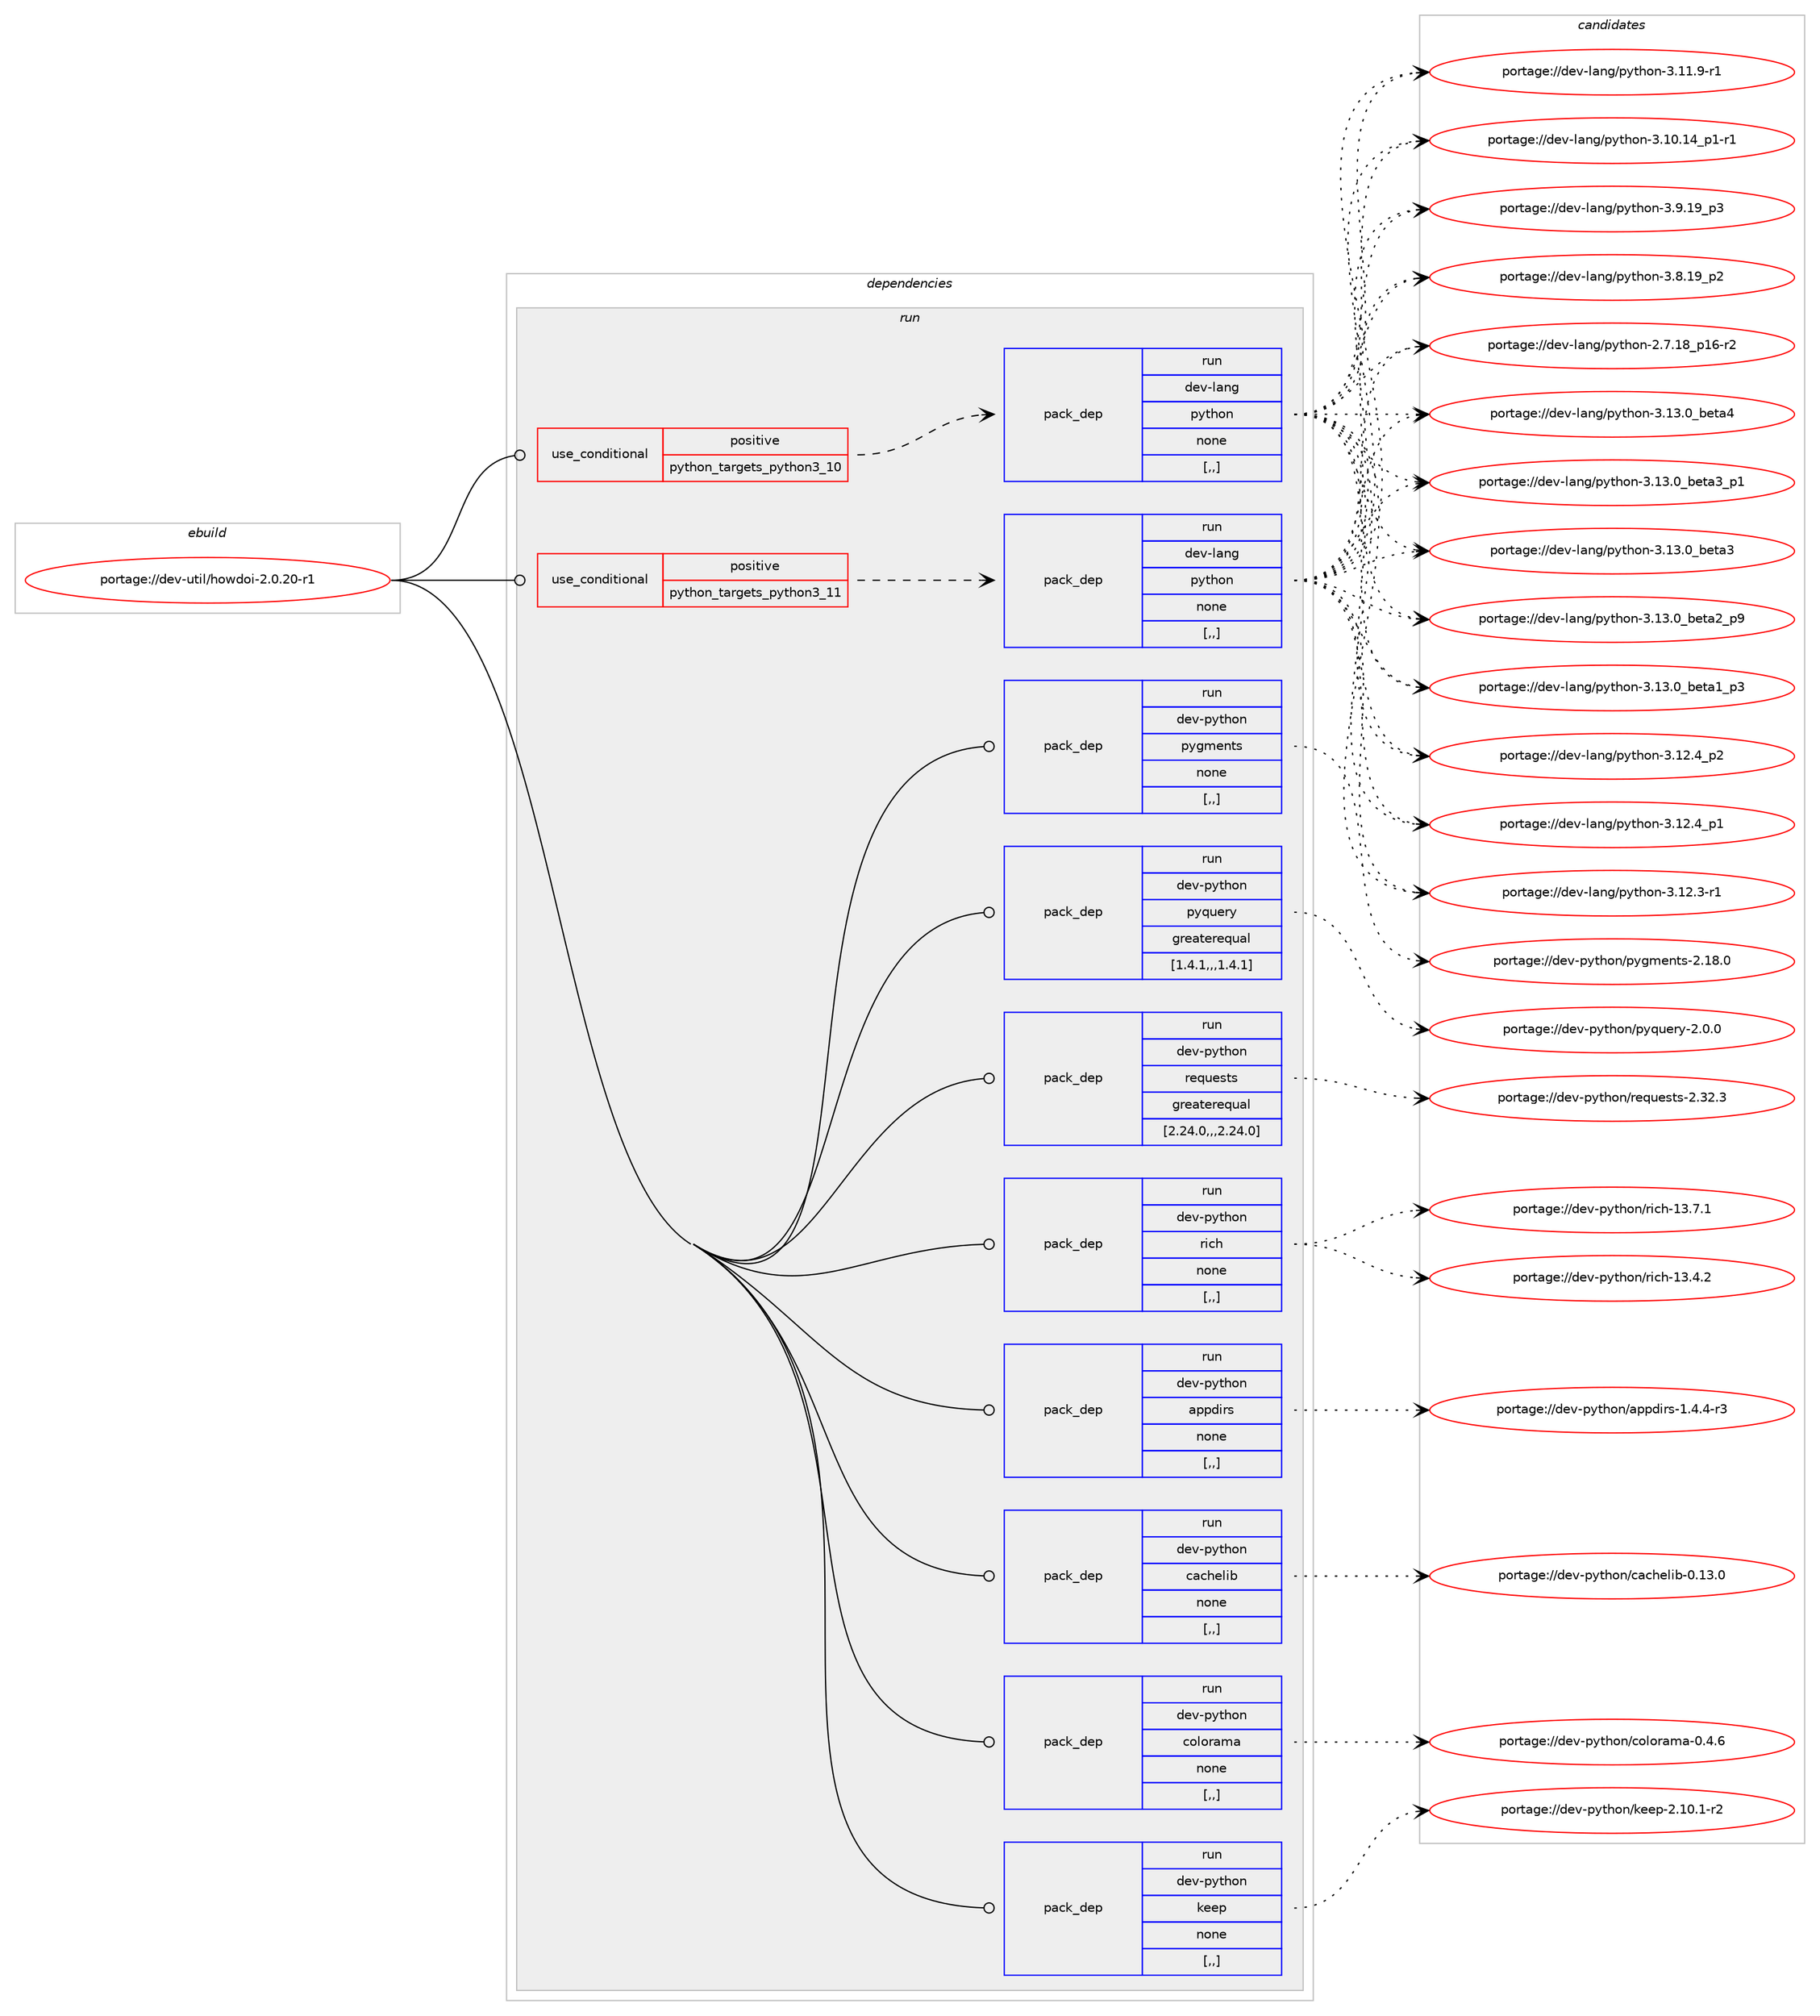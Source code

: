 digraph prolog {

# *************
# Graph options
# *************

newrank=true;
concentrate=true;
compound=true;
graph [rankdir=LR,fontname=Helvetica,fontsize=10,ranksep=1.5];#, ranksep=2.5, nodesep=0.2];
edge  [arrowhead=vee];
node  [fontname=Helvetica,fontsize=10];

# **********
# The ebuild
# **********

subgraph cluster_leftcol {
color=gray;
label=<<i>ebuild</i>>;
id [label="portage://dev-util/howdoi-2.0.20-r1", color=red, width=4, href="../dev-util/howdoi-2.0.20-r1.svg"];
}

# ****************
# The dependencies
# ****************

subgraph cluster_midcol {
color=gray;
label=<<i>dependencies</i>>;
subgraph cluster_compile {
fillcolor="#eeeeee";
style=filled;
label=<<i>compile</i>>;
}
subgraph cluster_compileandrun {
fillcolor="#eeeeee";
style=filled;
label=<<i>compile and run</i>>;
}
subgraph cluster_run {
fillcolor="#eeeeee";
style=filled;
label=<<i>run</i>>;
subgraph cond60700 {
dependency215324 [label=<<TABLE BORDER="0" CELLBORDER="1" CELLSPACING="0" CELLPADDING="4"><TR><TD ROWSPAN="3" CELLPADDING="10">use_conditional</TD></TR><TR><TD>positive</TD></TR><TR><TD>python_targets_python3_10</TD></TR></TABLE>>, shape=none, color=red];
subgraph pack153214 {
dependency215325 [label=<<TABLE BORDER="0" CELLBORDER="1" CELLSPACING="0" CELLPADDING="4" WIDTH="220"><TR><TD ROWSPAN="6" CELLPADDING="30">pack_dep</TD></TR><TR><TD WIDTH="110">run</TD></TR><TR><TD>dev-lang</TD></TR><TR><TD>python</TD></TR><TR><TD>none</TD></TR><TR><TD>[,,]</TD></TR></TABLE>>, shape=none, color=blue];
}
dependency215324:e -> dependency215325:w [weight=20,style="dashed",arrowhead="vee"];
}
id:e -> dependency215324:w [weight=20,style="solid",arrowhead="odot"];
subgraph cond60701 {
dependency215326 [label=<<TABLE BORDER="0" CELLBORDER="1" CELLSPACING="0" CELLPADDING="4"><TR><TD ROWSPAN="3" CELLPADDING="10">use_conditional</TD></TR><TR><TD>positive</TD></TR><TR><TD>python_targets_python3_11</TD></TR></TABLE>>, shape=none, color=red];
subgraph pack153215 {
dependency215327 [label=<<TABLE BORDER="0" CELLBORDER="1" CELLSPACING="0" CELLPADDING="4" WIDTH="220"><TR><TD ROWSPAN="6" CELLPADDING="30">pack_dep</TD></TR><TR><TD WIDTH="110">run</TD></TR><TR><TD>dev-lang</TD></TR><TR><TD>python</TD></TR><TR><TD>none</TD></TR><TR><TD>[,,]</TD></TR></TABLE>>, shape=none, color=blue];
}
dependency215326:e -> dependency215327:w [weight=20,style="dashed",arrowhead="vee"];
}
id:e -> dependency215326:w [weight=20,style="solid",arrowhead="odot"];
subgraph pack153216 {
dependency215328 [label=<<TABLE BORDER="0" CELLBORDER="1" CELLSPACING="0" CELLPADDING="4" WIDTH="220"><TR><TD ROWSPAN="6" CELLPADDING="30">pack_dep</TD></TR><TR><TD WIDTH="110">run</TD></TR><TR><TD>dev-python</TD></TR><TR><TD>appdirs</TD></TR><TR><TD>none</TD></TR><TR><TD>[,,]</TD></TR></TABLE>>, shape=none, color=blue];
}
id:e -> dependency215328:w [weight=20,style="solid",arrowhead="odot"];
subgraph pack153217 {
dependency215329 [label=<<TABLE BORDER="0" CELLBORDER="1" CELLSPACING="0" CELLPADDING="4" WIDTH="220"><TR><TD ROWSPAN="6" CELLPADDING="30">pack_dep</TD></TR><TR><TD WIDTH="110">run</TD></TR><TR><TD>dev-python</TD></TR><TR><TD>cachelib</TD></TR><TR><TD>none</TD></TR><TR><TD>[,,]</TD></TR></TABLE>>, shape=none, color=blue];
}
id:e -> dependency215329:w [weight=20,style="solid",arrowhead="odot"];
subgraph pack153218 {
dependency215330 [label=<<TABLE BORDER="0" CELLBORDER="1" CELLSPACING="0" CELLPADDING="4" WIDTH="220"><TR><TD ROWSPAN="6" CELLPADDING="30">pack_dep</TD></TR><TR><TD WIDTH="110">run</TD></TR><TR><TD>dev-python</TD></TR><TR><TD>colorama</TD></TR><TR><TD>none</TD></TR><TR><TD>[,,]</TD></TR></TABLE>>, shape=none, color=blue];
}
id:e -> dependency215330:w [weight=20,style="solid",arrowhead="odot"];
subgraph pack153219 {
dependency215331 [label=<<TABLE BORDER="0" CELLBORDER="1" CELLSPACING="0" CELLPADDING="4" WIDTH="220"><TR><TD ROWSPAN="6" CELLPADDING="30">pack_dep</TD></TR><TR><TD WIDTH="110">run</TD></TR><TR><TD>dev-python</TD></TR><TR><TD>keep</TD></TR><TR><TD>none</TD></TR><TR><TD>[,,]</TD></TR></TABLE>>, shape=none, color=blue];
}
id:e -> dependency215331:w [weight=20,style="solid",arrowhead="odot"];
subgraph pack153220 {
dependency215332 [label=<<TABLE BORDER="0" CELLBORDER="1" CELLSPACING="0" CELLPADDING="4" WIDTH="220"><TR><TD ROWSPAN="6" CELLPADDING="30">pack_dep</TD></TR><TR><TD WIDTH="110">run</TD></TR><TR><TD>dev-python</TD></TR><TR><TD>pygments</TD></TR><TR><TD>none</TD></TR><TR><TD>[,,]</TD></TR></TABLE>>, shape=none, color=blue];
}
id:e -> dependency215332:w [weight=20,style="solid",arrowhead="odot"];
subgraph pack153221 {
dependency215333 [label=<<TABLE BORDER="0" CELLBORDER="1" CELLSPACING="0" CELLPADDING="4" WIDTH="220"><TR><TD ROWSPAN="6" CELLPADDING="30">pack_dep</TD></TR><TR><TD WIDTH="110">run</TD></TR><TR><TD>dev-python</TD></TR><TR><TD>pyquery</TD></TR><TR><TD>greaterequal</TD></TR><TR><TD>[1.4.1,,,1.4.1]</TD></TR></TABLE>>, shape=none, color=blue];
}
id:e -> dependency215333:w [weight=20,style="solid",arrowhead="odot"];
subgraph pack153222 {
dependency215334 [label=<<TABLE BORDER="0" CELLBORDER="1" CELLSPACING="0" CELLPADDING="4" WIDTH="220"><TR><TD ROWSPAN="6" CELLPADDING="30">pack_dep</TD></TR><TR><TD WIDTH="110">run</TD></TR><TR><TD>dev-python</TD></TR><TR><TD>requests</TD></TR><TR><TD>greaterequal</TD></TR><TR><TD>[2.24.0,,,2.24.0]</TD></TR></TABLE>>, shape=none, color=blue];
}
id:e -> dependency215334:w [weight=20,style="solid",arrowhead="odot"];
subgraph pack153223 {
dependency215335 [label=<<TABLE BORDER="0" CELLBORDER="1" CELLSPACING="0" CELLPADDING="4" WIDTH="220"><TR><TD ROWSPAN="6" CELLPADDING="30">pack_dep</TD></TR><TR><TD WIDTH="110">run</TD></TR><TR><TD>dev-python</TD></TR><TR><TD>rich</TD></TR><TR><TD>none</TD></TR><TR><TD>[,,]</TD></TR></TABLE>>, shape=none, color=blue];
}
id:e -> dependency215335:w [weight=20,style="solid",arrowhead="odot"];
}
}

# **************
# The candidates
# **************

subgraph cluster_choices {
rank=same;
color=gray;
label=<<i>candidates</i>>;

subgraph choice153214 {
color=black;
nodesep=1;
choice1001011184510897110103471121211161041111104551464951464895981011169752 [label="portage://dev-lang/python-3.13.0_beta4", color=red, width=4,href="../dev-lang/python-3.13.0_beta4.svg"];
choice10010111845108971101034711212111610411111045514649514648959810111697519511249 [label="portage://dev-lang/python-3.13.0_beta3_p1", color=red, width=4,href="../dev-lang/python-3.13.0_beta3_p1.svg"];
choice1001011184510897110103471121211161041111104551464951464895981011169751 [label="portage://dev-lang/python-3.13.0_beta3", color=red, width=4,href="../dev-lang/python-3.13.0_beta3.svg"];
choice10010111845108971101034711212111610411111045514649514648959810111697509511257 [label="portage://dev-lang/python-3.13.0_beta2_p9", color=red, width=4,href="../dev-lang/python-3.13.0_beta2_p9.svg"];
choice10010111845108971101034711212111610411111045514649514648959810111697499511251 [label="portage://dev-lang/python-3.13.0_beta1_p3", color=red, width=4,href="../dev-lang/python-3.13.0_beta1_p3.svg"];
choice100101118451089711010347112121116104111110455146495046529511250 [label="portage://dev-lang/python-3.12.4_p2", color=red, width=4,href="../dev-lang/python-3.12.4_p2.svg"];
choice100101118451089711010347112121116104111110455146495046529511249 [label="portage://dev-lang/python-3.12.4_p1", color=red, width=4,href="../dev-lang/python-3.12.4_p1.svg"];
choice100101118451089711010347112121116104111110455146495046514511449 [label="portage://dev-lang/python-3.12.3-r1", color=red, width=4,href="../dev-lang/python-3.12.3-r1.svg"];
choice100101118451089711010347112121116104111110455146494946574511449 [label="portage://dev-lang/python-3.11.9-r1", color=red, width=4,href="../dev-lang/python-3.11.9-r1.svg"];
choice100101118451089711010347112121116104111110455146494846495295112494511449 [label="portage://dev-lang/python-3.10.14_p1-r1", color=red, width=4,href="../dev-lang/python-3.10.14_p1-r1.svg"];
choice100101118451089711010347112121116104111110455146574649579511251 [label="portage://dev-lang/python-3.9.19_p3", color=red, width=4,href="../dev-lang/python-3.9.19_p3.svg"];
choice100101118451089711010347112121116104111110455146564649579511250 [label="portage://dev-lang/python-3.8.19_p2", color=red, width=4,href="../dev-lang/python-3.8.19_p2.svg"];
choice100101118451089711010347112121116104111110455046554649569511249544511450 [label="portage://dev-lang/python-2.7.18_p16-r2", color=red, width=4,href="../dev-lang/python-2.7.18_p16-r2.svg"];
dependency215325:e -> choice1001011184510897110103471121211161041111104551464951464895981011169752:w [style=dotted,weight="100"];
dependency215325:e -> choice10010111845108971101034711212111610411111045514649514648959810111697519511249:w [style=dotted,weight="100"];
dependency215325:e -> choice1001011184510897110103471121211161041111104551464951464895981011169751:w [style=dotted,weight="100"];
dependency215325:e -> choice10010111845108971101034711212111610411111045514649514648959810111697509511257:w [style=dotted,weight="100"];
dependency215325:e -> choice10010111845108971101034711212111610411111045514649514648959810111697499511251:w [style=dotted,weight="100"];
dependency215325:e -> choice100101118451089711010347112121116104111110455146495046529511250:w [style=dotted,weight="100"];
dependency215325:e -> choice100101118451089711010347112121116104111110455146495046529511249:w [style=dotted,weight="100"];
dependency215325:e -> choice100101118451089711010347112121116104111110455146495046514511449:w [style=dotted,weight="100"];
dependency215325:e -> choice100101118451089711010347112121116104111110455146494946574511449:w [style=dotted,weight="100"];
dependency215325:e -> choice100101118451089711010347112121116104111110455146494846495295112494511449:w [style=dotted,weight="100"];
dependency215325:e -> choice100101118451089711010347112121116104111110455146574649579511251:w [style=dotted,weight="100"];
dependency215325:e -> choice100101118451089711010347112121116104111110455146564649579511250:w [style=dotted,weight="100"];
dependency215325:e -> choice100101118451089711010347112121116104111110455046554649569511249544511450:w [style=dotted,weight="100"];
}
subgraph choice153215 {
color=black;
nodesep=1;
choice1001011184510897110103471121211161041111104551464951464895981011169752 [label="portage://dev-lang/python-3.13.0_beta4", color=red, width=4,href="../dev-lang/python-3.13.0_beta4.svg"];
choice10010111845108971101034711212111610411111045514649514648959810111697519511249 [label="portage://dev-lang/python-3.13.0_beta3_p1", color=red, width=4,href="../dev-lang/python-3.13.0_beta3_p1.svg"];
choice1001011184510897110103471121211161041111104551464951464895981011169751 [label="portage://dev-lang/python-3.13.0_beta3", color=red, width=4,href="../dev-lang/python-3.13.0_beta3.svg"];
choice10010111845108971101034711212111610411111045514649514648959810111697509511257 [label="portage://dev-lang/python-3.13.0_beta2_p9", color=red, width=4,href="../dev-lang/python-3.13.0_beta2_p9.svg"];
choice10010111845108971101034711212111610411111045514649514648959810111697499511251 [label="portage://dev-lang/python-3.13.0_beta1_p3", color=red, width=4,href="../dev-lang/python-3.13.0_beta1_p3.svg"];
choice100101118451089711010347112121116104111110455146495046529511250 [label="portage://dev-lang/python-3.12.4_p2", color=red, width=4,href="../dev-lang/python-3.12.4_p2.svg"];
choice100101118451089711010347112121116104111110455146495046529511249 [label="portage://dev-lang/python-3.12.4_p1", color=red, width=4,href="../dev-lang/python-3.12.4_p1.svg"];
choice100101118451089711010347112121116104111110455146495046514511449 [label="portage://dev-lang/python-3.12.3-r1", color=red, width=4,href="../dev-lang/python-3.12.3-r1.svg"];
choice100101118451089711010347112121116104111110455146494946574511449 [label="portage://dev-lang/python-3.11.9-r1", color=red, width=4,href="../dev-lang/python-3.11.9-r1.svg"];
choice100101118451089711010347112121116104111110455146494846495295112494511449 [label="portage://dev-lang/python-3.10.14_p1-r1", color=red, width=4,href="../dev-lang/python-3.10.14_p1-r1.svg"];
choice100101118451089711010347112121116104111110455146574649579511251 [label="portage://dev-lang/python-3.9.19_p3", color=red, width=4,href="../dev-lang/python-3.9.19_p3.svg"];
choice100101118451089711010347112121116104111110455146564649579511250 [label="portage://dev-lang/python-3.8.19_p2", color=red, width=4,href="../dev-lang/python-3.8.19_p2.svg"];
choice100101118451089711010347112121116104111110455046554649569511249544511450 [label="portage://dev-lang/python-2.7.18_p16-r2", color=red, width=4,href="../dev-lang/python-2.7.18_p16-r2.svg"];
dependency215327:e -> choice1001011184510897110103471121211161041111104551464951464895981011169752:w [style=dotted,weight="100"];
dependency215327:e -> choice10010111845108971101034711212111610411111045514649514648959810111697519511249:w [style=dotted,weight="100"];
dependency215327:e -> choice1001011184510897110103471121211161041111104551464951464895981011169751:w [style=dotted,weight="100"];
dependency215327:e -> choice10010111845108971101034711212111610411111045514649514648959810111697509511257:w [style=dotted,weight="100"];
dependency215327:e -> choice10010111845108971101034711212111610411111045514649514648959810111697499511251:w [style=dotted,weight="100"];
dependency215327:e -> choice100101118451089711010347112121116104111110455146495046529511250:w [style=dotted,weight="100"];
dependency215327:e -> choice100101118451089711010347112121116104111110455146495046529511249:w [style=dotted,weight="100"];
dependency215327:e -> choice100101118451089711010347112121116104111110455146495046514511449:w [style=dotted,weight="100"];
dependency215327:e -> choice100101118451089711010347112121116104111110455146494946574511449:w [style=dotted,weight="100"];
dependency215327:e -> choice100101118451089711010347112121116104111110455146494846495295112494511449:w [style=dotted,weight="100"];
dependency215327:e -> choice100101118451089711010347112121116104111110455146574649579511251:w [style=dotted,weight="100"];
dependency215327:e -> choice100101118451089711010347112121116104111110455146564649579511250:w [style=dotted,weight="100"];
dependency215327:e -> choice100101118451089711010347112121116104111110455046554649569511249544511450:w [style=dotted,weight="100"];
}
subgraph choice153216 {
color=black;
nodesep=1;
choice1001011184511212111610411111047971121121001051141154549465246524511451 [label="portage://dev-python/appdirs-1.4.4-r3", color=red, width=4,href="../dev-python/appdirs-1.4.4-r3.svg"];
dependency215328:e -> choice1001011184511212111610411111047971121121001051141154549465246524511451:w [style=dotted,weight="100"];
}
subgraph choice153217 {
color=black;
nodesep=1;
choice10010111845112121116104111110479997991041011081059845484649514648 [label="portage://dev-python/cachelib-0.13.0", color=red, width=4,href="../dev-python/cachelib-0.13.0.svg"];
dependency215329:e -> choice10010111845112121116104111110479997991041011081059845484649514648:w [style=dotted,weight="100"];
}
subgraph choice153218 {
color=black;
nodesep=1;
choice1001011184511212111610411111047991111081111149710997454846524654 [label="portage://dev-python/colorama-0.4.6", color=red, width=4,href="../dev-python/colorama-0.4.6.svg"];
dependency215330:e -> choice1001011184511212111610411111047991111081111149710997454846524654:w [style=dotted,weight="100"];
}
subgraph choice153219 {
color=black;
nodesep=1;
choice1001011184511212111610411111047107101101112455046494846494511450 [label="portage://dev-python/keep-2.10.1-r2", color=red, width=4,href="../dev-python/keep-2.10.1-r2.svg"];
dependency215331:e -> choice1001011184511212111610411111047107101101112455046494846494511450:w [style=dotted,weight="100"];
}
subgraph choice153220 {
color=black;
nodesep=1;
choice100101118451121211161041111104711212110310910111011611545504649564648 [label="portage://dev-python/pygments-2.18.0", color=red, width=4,href="../dev-python/pygments-2.18.0.svg"];
dependency215332:e -> choice100101118451121211161041111104711212110310910111011611545504649564648:w [style=dotted,weight="100"];
}
subgraph choice153221 {
color=black;
nodesep=1;
choice1001011184511212111610411111047112121113117101114121455046484648 [label="portage://dev-python/pyquery-2.0.0", color=red, width=4,href="../dev-python/pyquery-2.0.0.svg"];
dependency215333:e -> choice1001011184511212111610411111047112121113117101114121455046484648:w [style=dotted,weight="100"];
}
subgraph choice153222 {
color=black;
nodesep=1;
choice100101118451121211161041111104711410111311710111511611545504651504651 [label="portage://dev-python/requests-2.32.3", color=red, width=4,href="../dev-python/requests-2.32.3.svg"];
dependency215334:e -> choice100101118451121211161041111104711410111311710111511611545504651504651:w [style=dotted,weight="100"];
}
subgraph choice153223 {
color=black;
nodesep=1;
choice10010111845112121116104111110471141059910445495146554649 [label="portage://dev-python/rich-13.7.1", color=red, width=4,href="../dev-python/rich-13.7.1.svg"];
choice10010111845112121116104111110471141059910445495146524650 [label="portage://dev-python/rich-13.4.2", color=red, width=4,href="../dev-python/rich-13.4.2.svg"];
dependency215335:e -> choice10010111845112121116104111110471141059910445495146554649:w [style=dotted,weight="100"];
dependency215335:e -> choice10010111845112121116104111110471141059910445495146524650:w [style=dotted,weight="100"];
}
}

}
